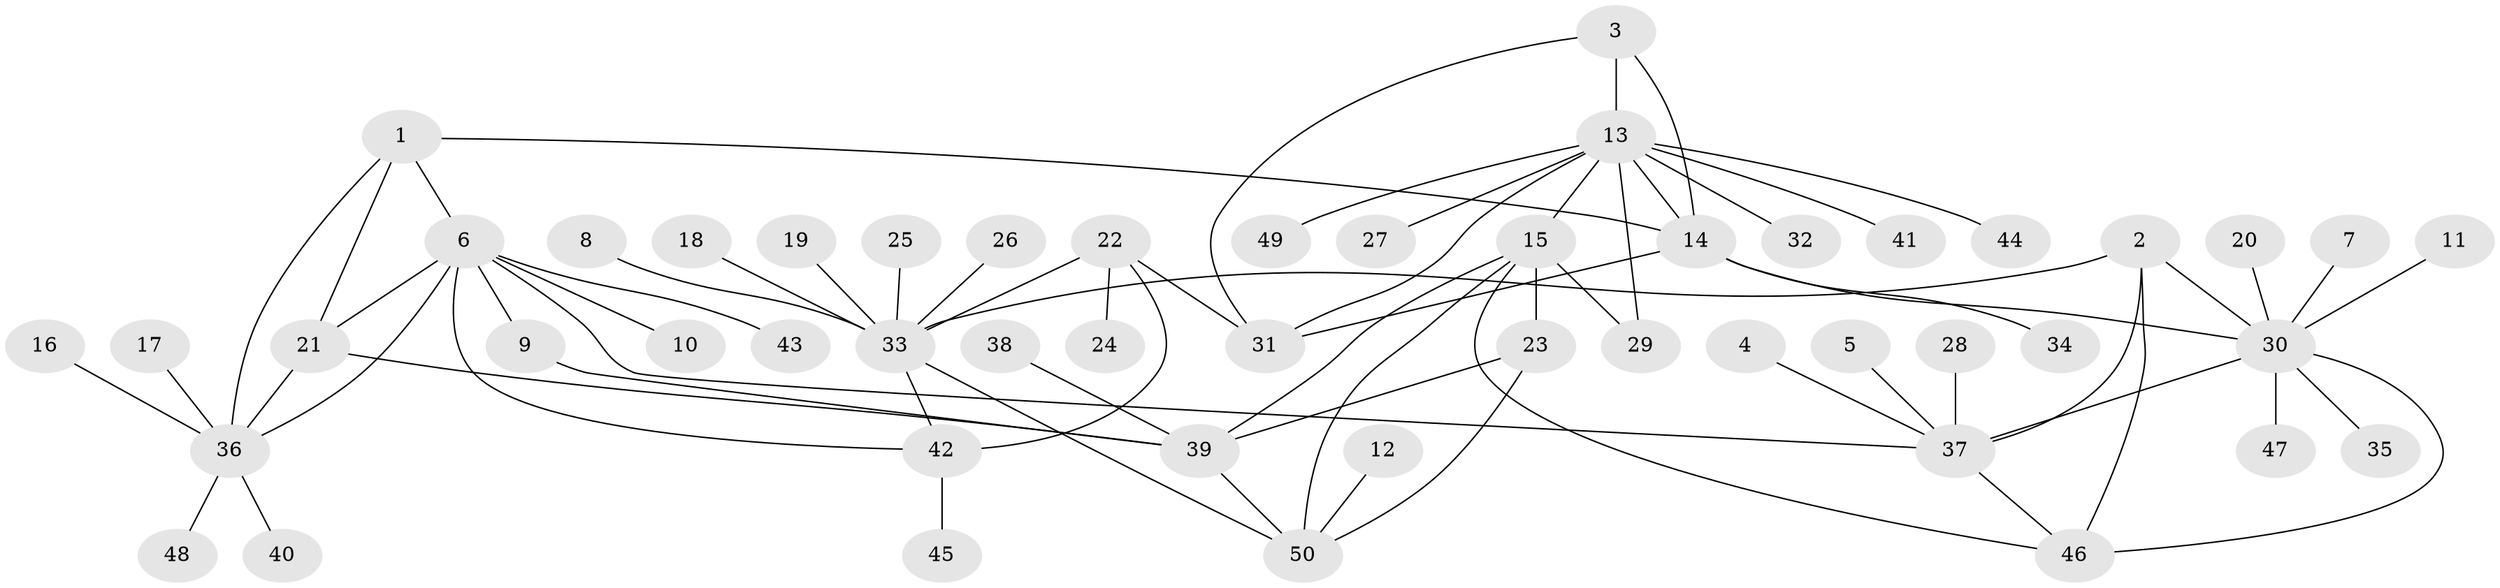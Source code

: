 // original degree distribution, {6: 0.04878048780487805, 9: 0.012195121951219513, 4: 0.04878048780487805, 8: 0.04878048780487805, 10: 0.012195121951219513, 7: 0.024390243902439025, 3: 0.024390243902439025, 11: 0.024390243902439025, 5: 0.012195121951219513, 2: 0.10975609756097561, 1: 0.6341463414634146}
// Generated by graph-tools (version 1.1) at 2025/37/03/04/25 23:37:44]
// undirected, 50 vertices, 70 edges
graph export_dot {
  node [color=gray90,style=filled];
  1;
  2;
  3;
  4;
  5;
  6;
  7;
  8;
  9;
  10;
  11;
  12;
  13;
  14;
  15;
  16;
  17;
  18;
  19;
  20;
  21;
  22;
  23;
  24;
  25;
  26;
  27;
  28;
  29;
  30;
  31;
  32;
  33;
  34;
  35;
  36;
  37;
  38;
  39;
  40;
  41;
  42;
  43;
  44;
  45;
  46;
  47;
  48;
  49;
  50;
  1 -- 6 [weight=1.0];
  1 -- 14 [weight=1.0];
  1 -- 21 [weight=1.0];
  1 -- 36 [weight=1.0];
  2 -- 30 [weight=1.0];
  2 -- 33 [weight=1.0];
  2 -- 37 [weight=1.0];
  2 -- 46 [weight=1.0];
  3 -- 13 [weight=1.0];
  3 -- 14 [weight=1.0];
  3 -- 31 [weight=1.0];
  4 -- 37 [weight=1.0];
  5 -- 37 [weight=1.0];
  6 -- 9 [weight=1.0];
  6 -- 10 [weight=1.0];
  6 -- 21 [weight=1.0];
  6 -- 36 [weight=1.0];
  6 -- 37 [weight=1.0];
  6 -- 42 [weight=1.0];
  6 -- 43 [weight=1.0];
  7 -- 30 [weight=1.0];
  8 -- 33 [weight=1.0];
  9 -- 39 [weight=1.0];
  11 -- 30 [weight=1.0];
  12 -- 50 [weight=1.0];
  13 -- 14 [weight=1.0];
  13 -- 15 [weight=1.0];
  13 -- 27 [weight=1.0];
  13 -- 29 [weight=1.0];
  13 -- 31 [weight=1.0];
  13 -- 32 [weight=1.0];
  13 -- 41 [weight=1.0];
  13 -- 44 [weight=1.0];
  13 -- 49 [weight=1.0];
  14 -- 30 [weight=1.0];
  14 -- 31 [weight=1.0];
  14 -- 34 [weight=1.0];
  15 -- 23 [weight=1.0];
  15 -- 29 [weight=1.0];
  15 -- 39 [weight=1.0];
  15 -- 46 [weight=1.0];
  15 -- 50 [weight=1.0];
  16 -- 36 [weight=1.0];
  17 -- 36 [weight=1.0];
  18 -- 33 [weight=1.0];
  19 -- 33 [weight=1.0];
  20 -- 30 [weight=1.0];
  21 -- 36 [weight=1.0];
  21 -- 39 [weight=1.0];
  22 -- 24 [weight=1.0];
  22 -- 31 [weight=1.0];
  22 -- 33 [weight=2.0];
  22 -- 42 [weight=2.0];
  23 -- 39 [weight=1.0];
  23 -- 50 [weight=1.0];
  25 -- 33 [weight=1.0];
  26 -- 33 [weight=1.0];
  28 -- 37 [weight=1.0];
  30 -- 35 [weight=1.0];
  30 -- 37 [weight=1.0];
  30 -- 46 [weight=1.0];
  30 -- 47 [weight=1.0];
  33 -- 42 [weight=1.0];
  33 -- 50 [weight=1.0];
  36 -- 40 [weight=1.0];
  36 -- 48 [weight=1.0];
  37 -- 46 [weight=1.0];
  38 -- 39 [weight=1.0];
  39 -- 50 [weight=1.0];
  42 -- 45 [weight=1.0];
}
